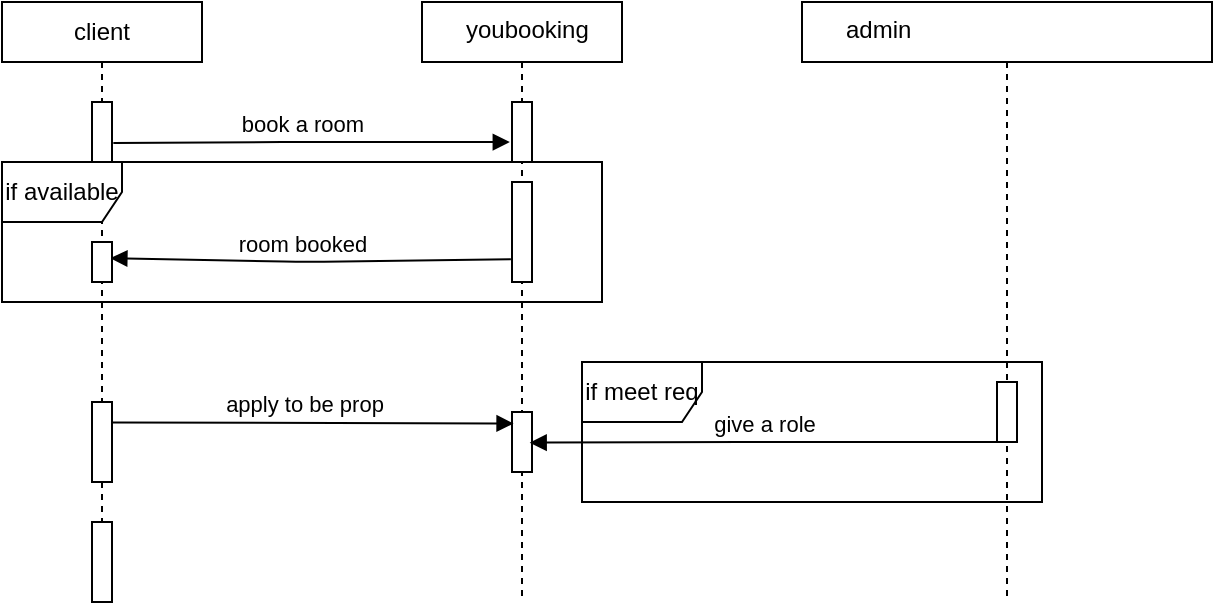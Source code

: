 <mxfile>
    <diagram id="cefG2fWqzmI7_IfLwOcJ" name="Page-1">
        <mxGraphModel dx="759" dy="307" grid="1" gridSize="10" guides="1" tooltips="1" connect="1" arrows="1" fold="1" page="0" pageScale="1" pageWidth="850" pageHeight="1100" math="0" shadow="0">
            <root>
                <mxCell id="0"/>
                <mxCell id="1" parent="0"/>
                <mxCell id="10" value="client" style="shape=umlLifeline;perimeter=lifelinePerimeter;whiteSpace=wrap;html=1;container=1;collapsible=0;recursiveResize=0;outlineConnect=0;size=30;" vertex="1" parent="1">
                    <mxGeometry x="90" y="140" width="100" height="300" as="geometry"/>
                </mxCell>
                <mxCell id="15" value="" style="html=1;points=[];perimeter=orthogonalPerimeter;" vertex="1" parent="10">
                    <mxGeometry x="45" y="50" width="10" height="40" as="geometry"/>
                </mxCell>
                <mxCell id="25" value="" style="html=1;points=[];perimeter=orthogonalPerimeter;" vertex="1" parent="10">
                    <mxGeometry x="45" y="200" width="10" height="40" as="geometry"/>
                </mxCell>
                <mxCell id="36" value="" style="html=1;points=[];perimeter=orthogonalPerimeter;" vertex="1" parent="10">
                    <mxGeometry x="45" y="260" width="10" height="40" as="geometry"/>
                </mxCell>
                <mxCell id="11" value="&lt;div style=&quot;text-align: start;&quot;&gt;&lt;span style=&quot;background-color: initial; font-size: 0px;&quot;&gt;&lt;font face=&quot;monospace&quot; color=&quot;rgba(0, 0, 0, 0)&quot;&gt;youbooking&lt;/font&gt;&lt;/span&gt;&lt;/div&gt;" style="shape=umlLifeline;perimeter=lifelinePerimeter;whiteSpace=wrap;html=1;container=1;collapsible=0;recursiveResize=0;outlineConnect=0;size=30;" vertex="1" parent="1">
                    <mxGeometry x="300" y="140" width="100" height="300" as="geometry"/>
                </mxCell>
                <mxCell id="12" value="youbooking" style="text;whiteSpace=wrap;html=1;" vertex="1" parent="11">
                    <mxGeometry x="20" width="90" height="20" as="geometry"/>
                </mxCell>
                <mxCell id="19" value="" style="html=1;points=[];perimeter=orthogonalPerimeter;" vertex="1" parent="11">
                    <mxGeometry x="45" y="50" width="10" height="30" as="geometry"/>
                </mxCell>
                <mxCell id="26" value="" style="html=1;points=[];perimeter=orthogonalPerimeter;" vertex="1" parent="11">
                    <mxGeometry x="45" y="205" width="10" height="30" as="geometry"/>
                </mxCell>
                <mxCell id="13" value="&lt;div style=&quot;text-align: start;&quot;&gt;&lt;span style=&quot;background-color: initial; font-size: 0px;&quot;&gt;&lt;font face=&quot;monospace&quot; color=&quot;rgba(0, 0, 0, 0)&quot;&gt;youbooking&lt;/font&gt;&lt;/span&gt;&lt;/div&gt;" style="shape=umlLifeline;perimeter=lifelinePerimeter;whiteSpace=wrap;html=1;container=1;collapsible=0;recursiveResize=0;outlineConnect=0;size=30;" vertex="1" parent="1">
                    <mxGeometry x="490" y="140" width="205" height="300" as="geometry"/>
                </mxCell>
                <mxCell id="14" value="admin" style="text;whiteSpace=wrap;html=1;" vertex="1" parent="13">
                    <mxGeometry x="20" width="90" height="20" as="geometry"/>
                </mxCell>
                <mxCell id="34" value="if meet req" style="shape=umlFrame;whiteSpace=wrap;html=1;" vertex="1" parent="13">
                    <mxGeometry x="-110" y="180" width="230" height="70" as="geometry"/>
                </mxCell>
                <mxCell id="28" value="" style="html=1;points=[];perimeter=orthogonalPerimeter;" vertex="1" parent="13">
                    <mxGeometry x="97.5" y="190" width="10" height="30" as="geometry"/>
                </mxCell>
                <mxCell id="18" value="book a room" style="html=1;verticalAlign=bottom;endArrow=block;exitX=1.067;exitY=0.514;exitDx=0;exitDy=0;exitPerimeter=0;entryX=-0.109;entryY=0.667;entryDx=0;entryDy=0;entryPerimeter=0;" edge="1" parent="1" source="15" target="19">
                    <mxGeometry x="-0.046" width="80" relative="1" as="geometry">
                        <mxPoint x="150" y="210" as="sourcePoint"/>
                        <mxPoint x="350" y="210" as="targetPoint"/>
                        <Array as="points">
                            <mxPoint x="240" y="210"/>
                        </Array>
                        <mxPoint as="offset"/>
                    </mxGeometry>
                </mxCell>
                <mxCell id="20" value="if available" style="shape=umlFrame;whiteSpace=wrap;html=1;" vertex="1" parent="1">
                    <mxGeometry x="90" y="220" width="300" height="70" as="geometry"/>
                </mxCell>
                <mxCell id="21" value="" style="html=1;points=[];perimeter=orthogonalPerimeter;" vertex="1" parent="1">
                    <mxGeometry x="345" y="230" width="10" height="50" as="geometry"/>
                </mxCell>
                <mxCell id="22" value="room booked" style="html=1;verticalAlign=bottom;endArrow=none;entryX=-0.055;entryY=0.772;entryDx=0;entryDy=0;entryPerimeter=0;startArrow=block;startFill=1;endFill=0;exitX=0.918;exitY=0.404;exitDx=0;exitDy=0;exitPerimeter=0;" edge="1" parent="1" source="23" target="21">
                    <mxGeometry x="-0.046" width="80" relative="1" as="geometry">
                        <mxPoint x="140" y="260" as="sourcePoint"/>
                        <mxPoint x="345.0" y="260.01" as="targetPoint"/>
                        <Array as="points">
                            <mxPoint x="241" y="270"/>
                        </Array>
                        <mxPoint as="offset"/>
                    </mxGeometry>
                </mxCell>
                <mxCell id="23" value="" style="html=1;points=[];perimeter=orthogonalPerimeter;" vertex="1" parent="1">
                    <mxGeometry x="135" y="260" width="10" height="20" as="geometry"/>
                </mxCell>
                <mxCell id="24" value="apply to be prop" style="html=1;verticalAlign=bottom;endArrow=block;exitX=1.009;exitY=0.255;exitDx=0;exitDy=0;exitPerimeter=0;entryX=0.079;entryY=0.192;entryDx=0;entryDy=0;entryPerimeter=0;" edge="1" parent="1" source="25" target="26">
                    <mxGeometry x="-0.046" width="80" relative="1" as="geometry">
                        <mxPoint x="150" y="310" as="sourcePoint"/>
                        <mxPoint x="340" y="310" as="targetPoint"/>
                        <Array as="points"/>
                        <mxPoint as="offset"/>
                    </mxGeometry>
                </mxCell>
                <mxCell id="30" value="give a role" style="html=1;verticalAlign=bottom;endArrow=none;exitX=0.884;exitY=0.511;exitDx=0;exitDy=0;exitPerimeter=0;startArrow=block;startFill=1;endFill=0;" edge="1" parent="1" source="26" target="28">
                    <mxGeometry width="80" relative="1" as="geometry">
                        <mxPoint x="380" y="349.9" as="sourcePoint"/>
                        <mxPoint x="550" y="350" as="targetPoint"/>
                        <Array as="points">
                            <mxPoint x="470" y="360"/>
                        </Array>
                    </mxGeometry>
                </mxCell>
            </root>
        </mxGraphModel>
    </diagram>
</mxfile>